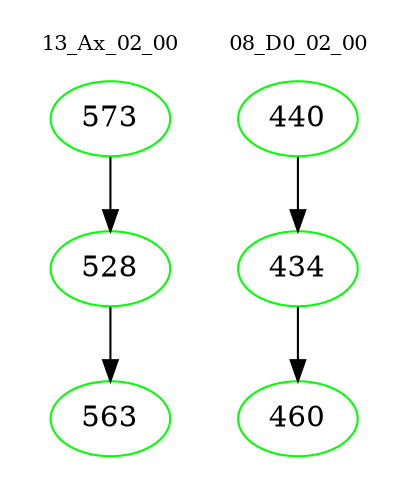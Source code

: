 digraph{
subgraph cluster_0 {
color = white
label = "13_Ax_02_00";
fontsize=10;
T0_573 [label="573", color="green"]
T0_573 -> T0_528 [color="black"]
T0_528 [label="528", color="green"]
T0_528 -> T0_563 [color="black"]
T0_563 [label="563", color="green"]
}
subgraph cluster_1 {
color = white
label = "08_D0_02_00";
fontsize=10;
T1_440 [label="440", color="green"]
T1_440 -> T1_434 [color="black"]
T1_434 [label="434", color="green"]
T1_434 -> T1_460 [color="black"]
T1_460 [label="460", color="green"]
}
}
